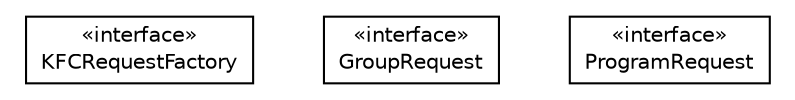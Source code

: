 #!/usr/local/bin/dot
#
# Class diagram 
# Generated by UMLGraph version 5.4 (http://www.umlgraph.org/)
#

digraph G {
	edge [fontname="Helvetica",fontsize=10,labelfontname="Helvetica",labelfontsize=10];
	node [fontname="Helvetica",fontsize=10,shape=plaintext];
	nodesep=0.25;
	ranksep=0.5;
	// hu.sch.kfc.client.request.KFCRequestFactory
	c361 [label=<<table title="hu.sch.kfc.client.request.KFCRequestFactory" border="0" cellborder="1" cellspacing="0" cellpadding="2" port="p" href="./KFCRequestFactory.html">
		<tr><td><table border="0" cellspacing="0" cellpadding="1">
<tr><td align="center" balign="center"> &#171;interface&#187; </td></tr>
<tr><td align="center" balign="center"> KFCRequestFactory </td></tr>
		</table></td></tr>
		</table>>, URL="./KFCRequestFactory.html", fontname="Helvetica", fontcolor="black", fontsize=10.0];
	// hu.sch.kfc.client.request.GroupRequest
	c362 [label=<<table title="hu.sch.kfc.client.request.GroupRequest" border="0" cellborder="1" cellspacing="0" cellpadding="2" port="p" href="./GroupRequest.html">
		<tr><td><table border="0" cellspacing="0" cellpadding="1">
<tr><td align="center" balign="center"> &#171;interface&#187; </td></tr>
<tr><td align="center" balign="center"> GroupRequest </td></tr>
		</table></td></tr>
		</table>>, URL="./GroupRequest.html", fontname="Helvetica", fontcolor="black", fontsize=10.0];
	// hu.sch.kfc.client.request.ProgramRequest
	c363 [label=<<table title="hu.sch.kfc.client.request.ProgramRequest" border="0" cellborder="1" cellspacing="0" cellpadding="2" port="p" href="./ProgramRequest.html">
		<tr><td><table border="0" cellspacing="0" cellpadding="1">
<tr><td align="center" balign="center"> &#171;interface&#187; </td></tr>
<tr><td align="center" balign="center"> ProgramRequest </td></tr>
		</table></td></tr>
		</table>>, URL="./ProgramRequest.html", fontname="Helvetica", fontcolor="black", fontsize=10.0];
}

